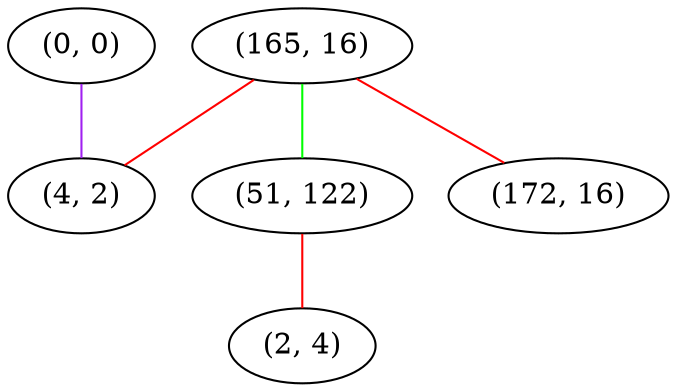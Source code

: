 graph "" {
"(0, 0)";
"(165, 16)";
"(51, 122)";
"(172, 16)";
"(4, 2)";
"(2, 4)";
"(0, 0)" -- "(4, 2)"  [color=purple, key=0, weight=4];
"(165, 16)" -- "(4, 2)"  [color=red, key=0, weight=1];
"(165, 16)" -- "(51, 122)"  [color=green, key=0, weight=2];
"(165, 16)" -- "(172, 16)"  [color=red, key=0, weight=1];
"(51, 122)" -- "(2, 4)"  [color=red, key=0, weight=1];
}
